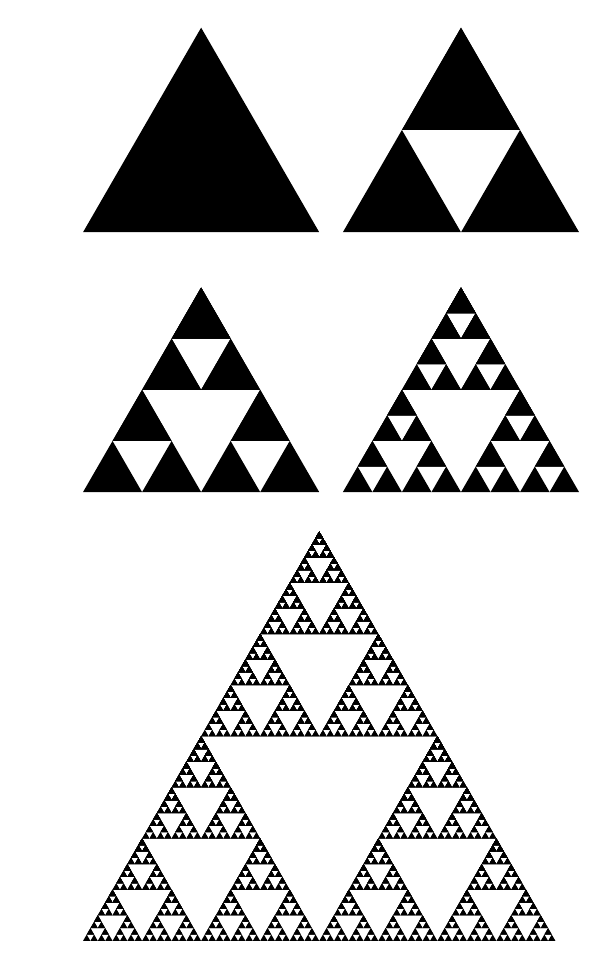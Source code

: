 
% Les similitudes : shift=translation, scale = homothetie, rotate = angle (en degrÃ©)
\newcommand\simone{\begin{scope}[shift={(0,0)}, scale=.5, rotate=0]}
\newcommand\simtwo{\begin{scope}[shift={(.5,0)}, scale=.5, rotate=0]}
\newcommand\simthree{\begin{scope}[shift={(.25,0.433)}, scale=.5, rotate=0]}
\newcommand\simfour{\begin{scope}[shift={(.25,0.433)}, scale=.5, rotate=0]}
% La figure initiale
\newcommand\initfigure{\fill (0,0)--++(0:1)--++(120:1)--cycle;}
%\newcommand\initfigure{\fill (0.5,0.433) circle (1.3cm);}
%\newcommand\initfigure{\fill (0,0)--++(0,1)--++(1,0)--++(0,-1)--cycle;}
%\newcommand\initfigure{\fill (0,0)--++(0,0.5)--++(0.5,0)--++(0,-0.5)--cycle;}

% Le programme recursif
\newcommand{\ifs}[2]{% #1 the counter, #2 the instructions
                          \ifnum #1 < 0% stop now
                          #2%
                          %\relax% Relax, max, on ne fait rien, c'est termine.
                          \else%
                          \count255=#1%
                          \advance\count255 by -1%
                          \simone
                             \ifs{\number\count255}{#2};                          
                          \end{scope};

                          \simtwo
                             \ifs{\number\count255}{#2};                          
                          \end{scope};

                          \simthree
                             \ifs{\number\count255}{#2};                          
                          \end{scope};
                         
                          \simfour
                              \ifs{\number\count255}{#2};                          
                          \end{scope};

                          \fi%
}

\begin{tikzpicture}[scale=3]
  \ifs{-1}{\initfigure};


   
\begin{scope}[xshift=1.1cm]
  \ifs{0}{\initfigure};
\end{scope}

 
\begin{scope}[yshift=-1.1cm]
  \ifs{1}{\initfigure};
\end{scope}

\begin{scope}[xshift=1.1cm, yshift=-1.1cm]
  \ifs{2}{\initfigure};
\end{scope}

\begin{scope}[scale = 2,xshift=0cm, yshift=-1.5cm]
  \ifs{5}{\initfigure};
\end{scope}
\end{tikzpicture}

